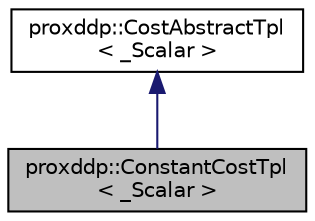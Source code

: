digraph "proxddp::ConstantCostTpl&lt; _Scalar &gt;"
{
 // LATEX_PDF_SIZE
  bgcolor="transparent";
  edge [fontname="Helvetica",fontsize="10",labelfontname="Helvetica",labelfontsize="10"];
  node [fontname="Helvetica",fontsize="10",shape=record];
  Node1 [label="proxddp::ConstantCostTpl\l\< _Scalar \>",height=0.2,width=0.4,color="black", fillcolor="grey75", style="filled", fontcolor="black",tooltip="Constant cost."];
  Node2 -> Node1 [dir="back",color="midnightblue",fontsize="10",style="solid",fontname="Helvetica"];
  Node2 [label="proxddp::CostAbstractTpl\l\< _Scalar \>",height=0.2,width=0.4,color="black",URL="$structproxddp_1_1CostAbstractTpl.html",tooltip="Stage costs  for control problems."];
}
